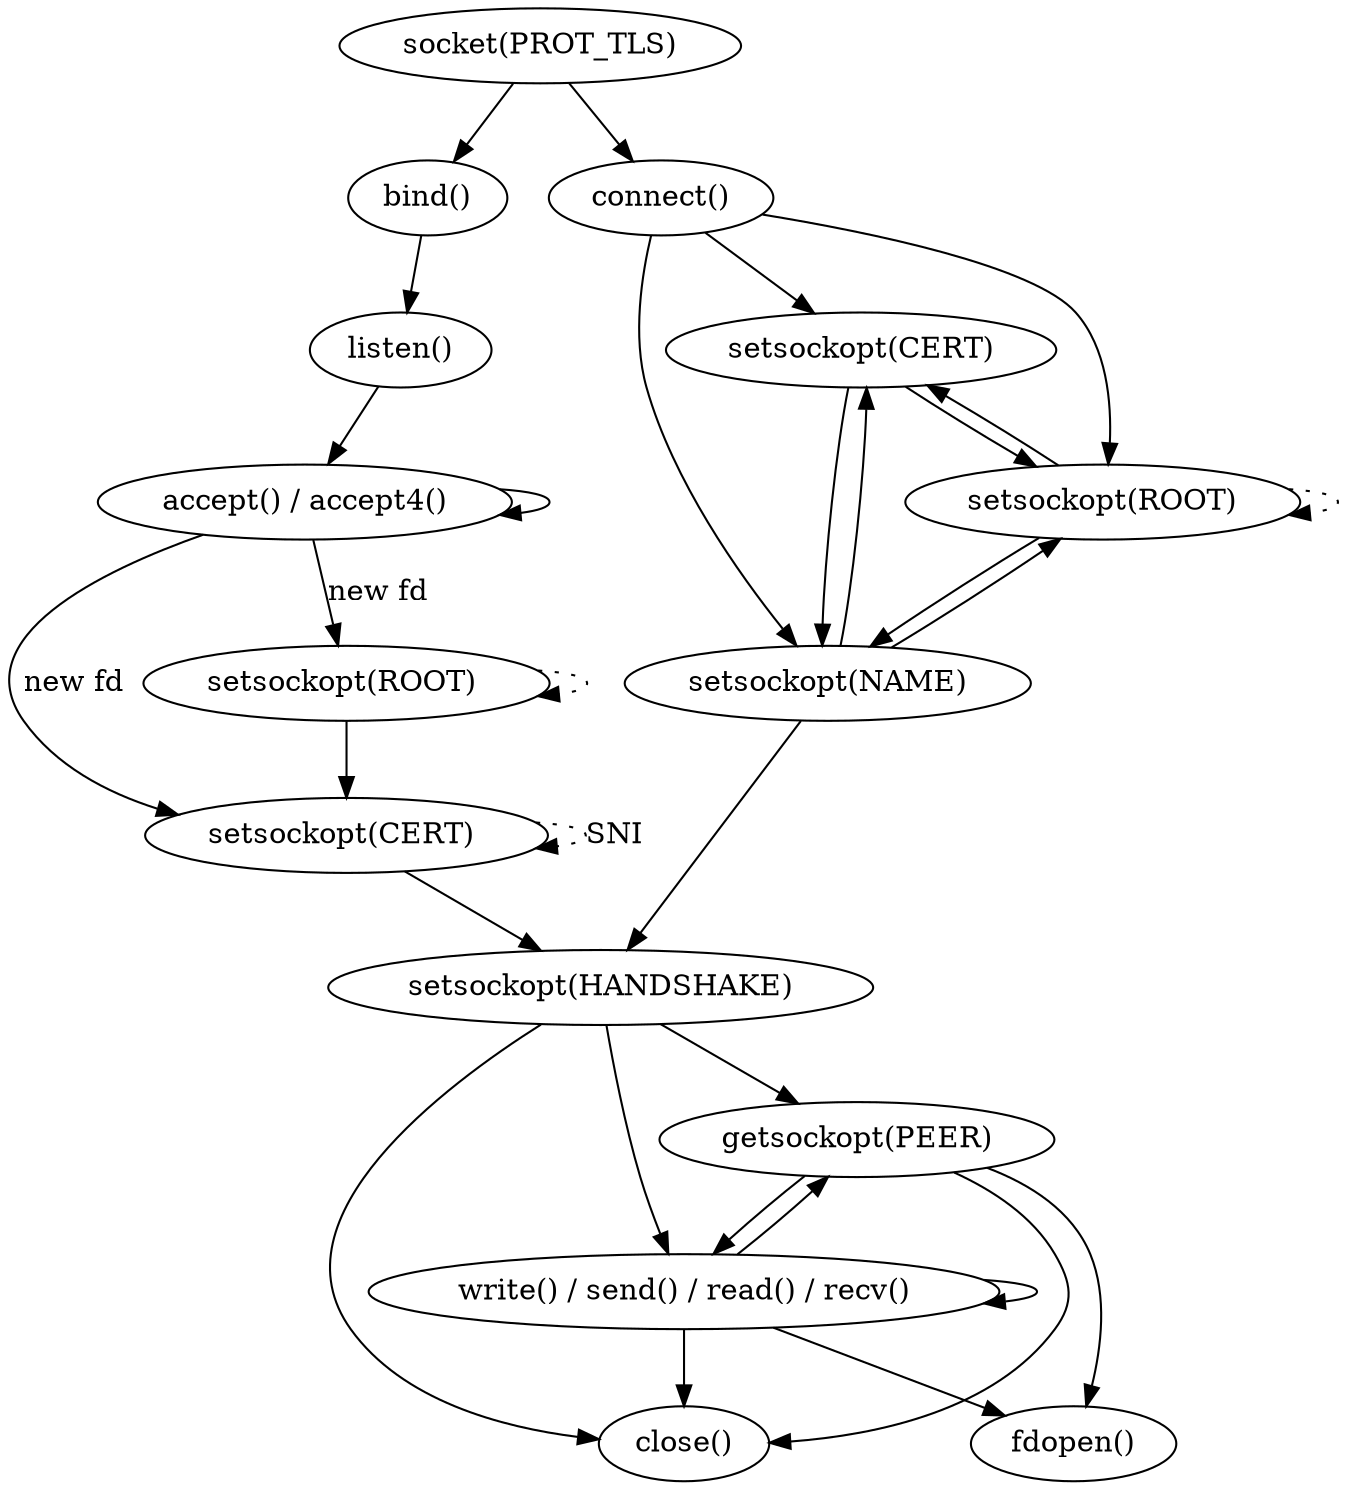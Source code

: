 digraph Workflow {
  "socket(PROT_TLS)" -> "bind()";
  "bind()" -> "listen()";
  "listen()" -> "accept() / accept4()";

  "accept() / accept4()" -> "setsockopt(CERT) " [label="new fd"];
  "accept() / accept4()" -> "setsockopt(ROOT) " [label="new fd"];
  "setsockopt(ROOT) " -> "setsockopt(CERT) ";
  "setsockopt(ROOT) " -> "setsockopt(ROOT) " [style=dotted];
  "setsockopt(CERT) " -> "setsockopt(CERT) " [style=dotted, label=SNI];
  "setsockopt(CERT) " -> "setsockopt(HANDSHAKE)";

  "accept() / accept4()" -> "accept() / accept4()";
  "socket(PROT_TLS)" -> "connect()";

  "connect()" -> "setsockopt(CERT)";
  "setsockopt(CERT)" -> "setsockopt(ROOT)";
  "setsockopt(CERT)" -> "setsockopt(NAME)";

  "connect()" -> "setsockopt(ROOT)";
  "setsockopt(ROOT)" -> "setsockopt(CERT)";
  "setsockopt(ROOT)" -> "setsockopt(NAME)";
  "setsockopt(ROOT)" -> "setsockopt(ROOT)" [style=dotted];

  "connect()" -> "setsockopt(NAME)";
  "setsockopt(NAME)" -> "setsockopt(CERT)";
  "setsockopt(NAME)" -> "setsockopt(ROOT)";
  "setsockopt(NAME)" -> "setsockopt(HANDSHAKE)";

  "setsockopt(HANDSHAKE)" -> "getsockopt(PEER)";
  "getsockopt(PEER)" -> "write() / send() / read() / recv()";
  "getsockopt(PEER)" -> "fdopen()";
  "getsockopt(PEER)" -> "close()";

  "setsockopt(HANDSHAKE)" -> "write() / send() / read() / recv()";
  "write() / send() / read() / recv()" -> "write() / send() / read() / recv()";
  "write() / send() / read() / recv()" -> "getsockopt(PEER)";
  "write() / send() / read() / recv()" -> "fdopen()";
  "write() / send() / read() / recv()" -> "close()";

  "setsockopt(HANDSHAKE)" -> "close()";
}